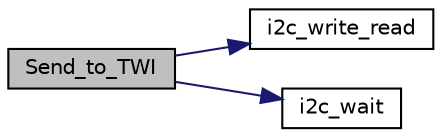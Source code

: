 digraph G
{
  edge [fontname="Helvetica",fontsize="10",labelfontname="Helvetica",labelfontsize="10"];
  node [fontname="Helvetica",fontsize="10",shape=record];
  rankdir="LR";
  Node1 [label="Send_to_TWI",height=0.2,width=0.4,color="black", fillcolor="grey75", style="filled" fontcolor="black"];
  Node1 -> Node2 [color="midnightblue",fontsize="10",style="solid",fontname="Helvetica"];
  Node2 [label="i2c_write_read",height=0.2,width=0.4,color="black", fillcolor="white", style="filled",URL="$i2c_8h.html#a390db7ff461cfff9cdd522dfb90fe23e"];
  Node1 -> Node3 [color="midnightblue",fontsize="10",style="solid",fontname="Helvetica"];
  Node3 [label="i2c_wait",height=0.2,width=0.4,color="black", fillcolor="white", style="filled",URL="$i2c_8h.html#a8d0292580689dd8b7e0b441cf0e6c383"];
}
